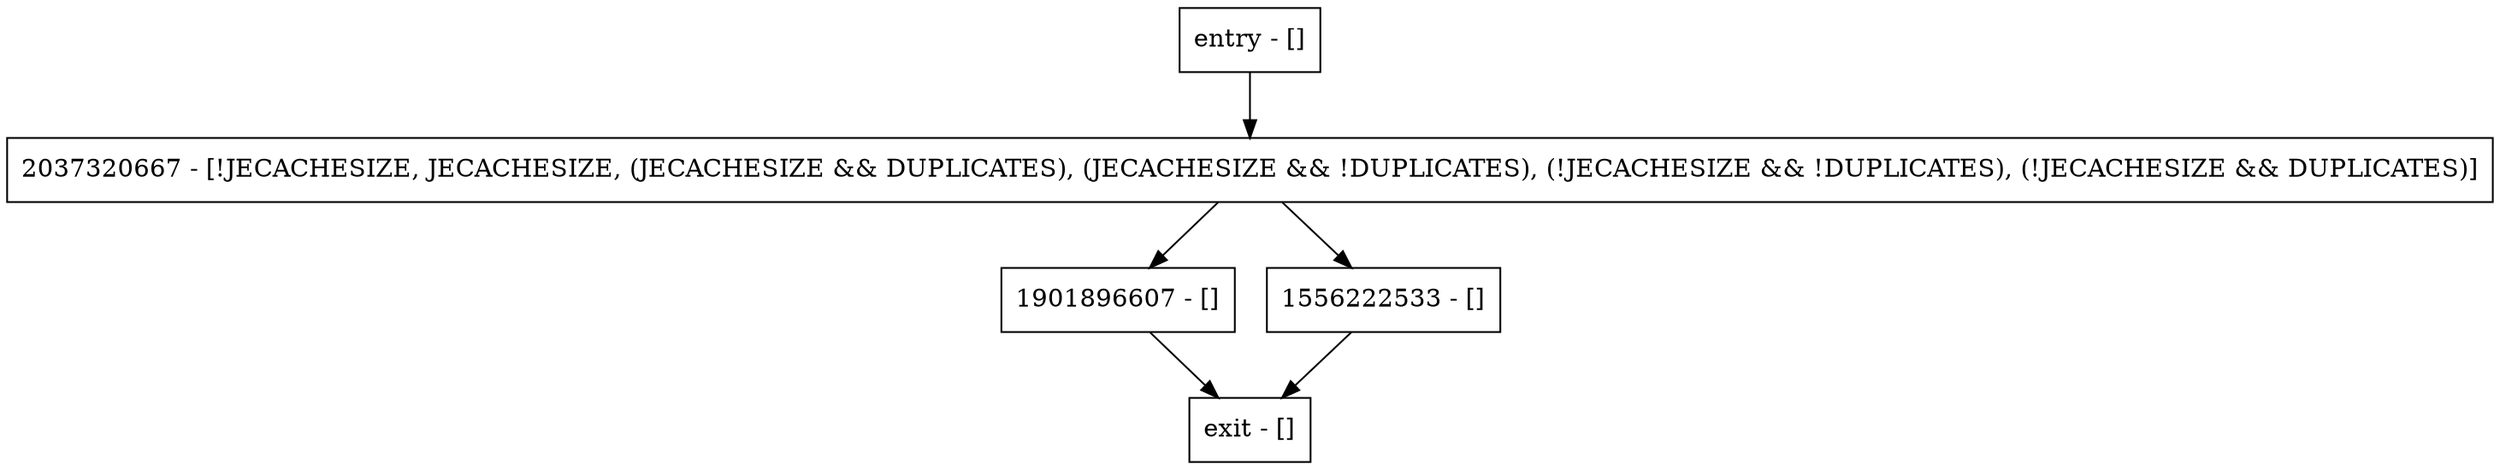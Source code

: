 digraph assertState {
node [shape=record];
1901896607 [label="1901896607 - []"];
entry [label="entry - []"];
exit [label="exit - []"];
2037320667 [label="2037320667 - [!JECACHESIZE, JECACHESIZE, (JECACHESIZE && DUPLICATES), (JECACHESIZE && !DUPLICATES), (!JECACHESIZE && !DUPLICATES), (!JECACHESIZE && DUPLICATES)]"];
1556222533 [label="1556222533 - []"];
entry;
exit;
1901896607 -> exit;
entry -> 2037320667;
2037320667 -> 1901896607;
2037320667 -> 1556222533;
1556222533 -> exit;
}
